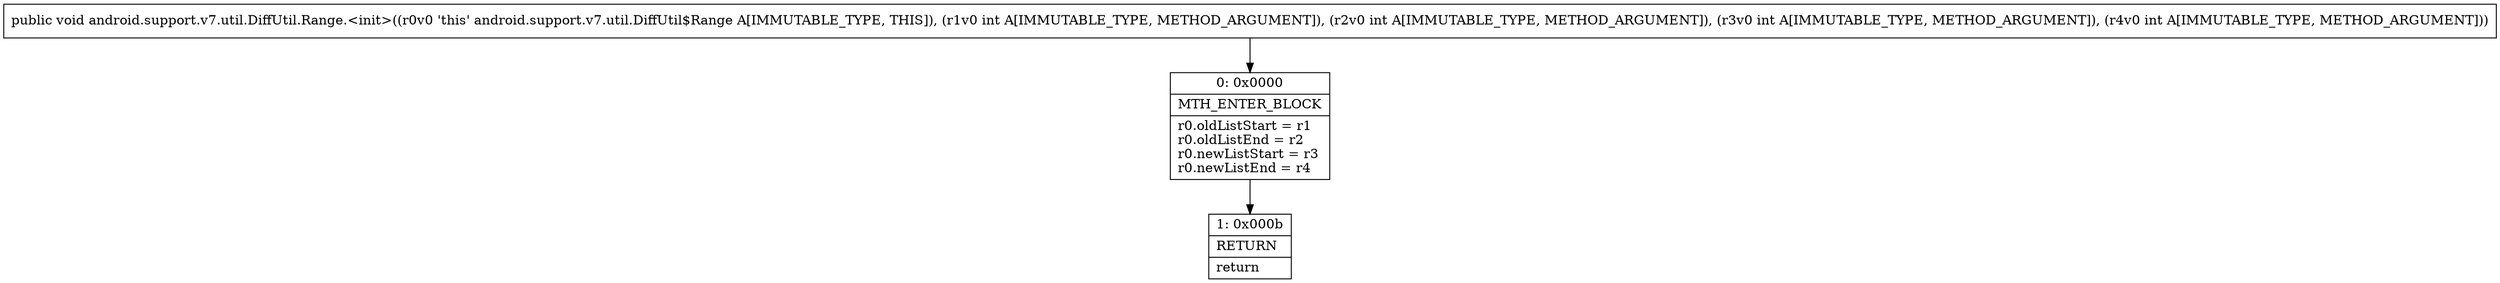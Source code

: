 digraph "CFG forandroid.support.v7.util.DiffUtil.Range.\<init\>(IIII)V" {
Node_0 [shape=record,label="{0\:\ 0x0000|MTH_ENTER_BLOCK\l|r0.oldListStart = r1\lr0.oldListEnd = r2\lr0.newListStart = r3\lr0.newListEnd = r4\l}"];
Node_1 [shape=record,label="{1\:\ 0x000b|RETURN\l|return\l}"];
MethodNode[shape=record,label="{public void android.support.v7.util.DiffUtil.Range.\<init\>((r0v0 'this' android.support.v7.util.DiffUtil$Range A[IMMUTABLE_TYPE, THIS]), (r1v0 int A[IMMUTABLE_TYPE, METHOD_ARGUMENT]), (r2v0 int A[IMMUTABLE_TYPE, METHOD_ARGUMENT]), (r3v0 int A[IMMUTABLE_TYPE, METHOD_ARGUMENT]), (r4v0 int A[IMMUTABLE_TYPE, METHOD_ARGUMENT])) }"];
MethodNode -> Node_0;
Node_0 -> Node_1;
}

